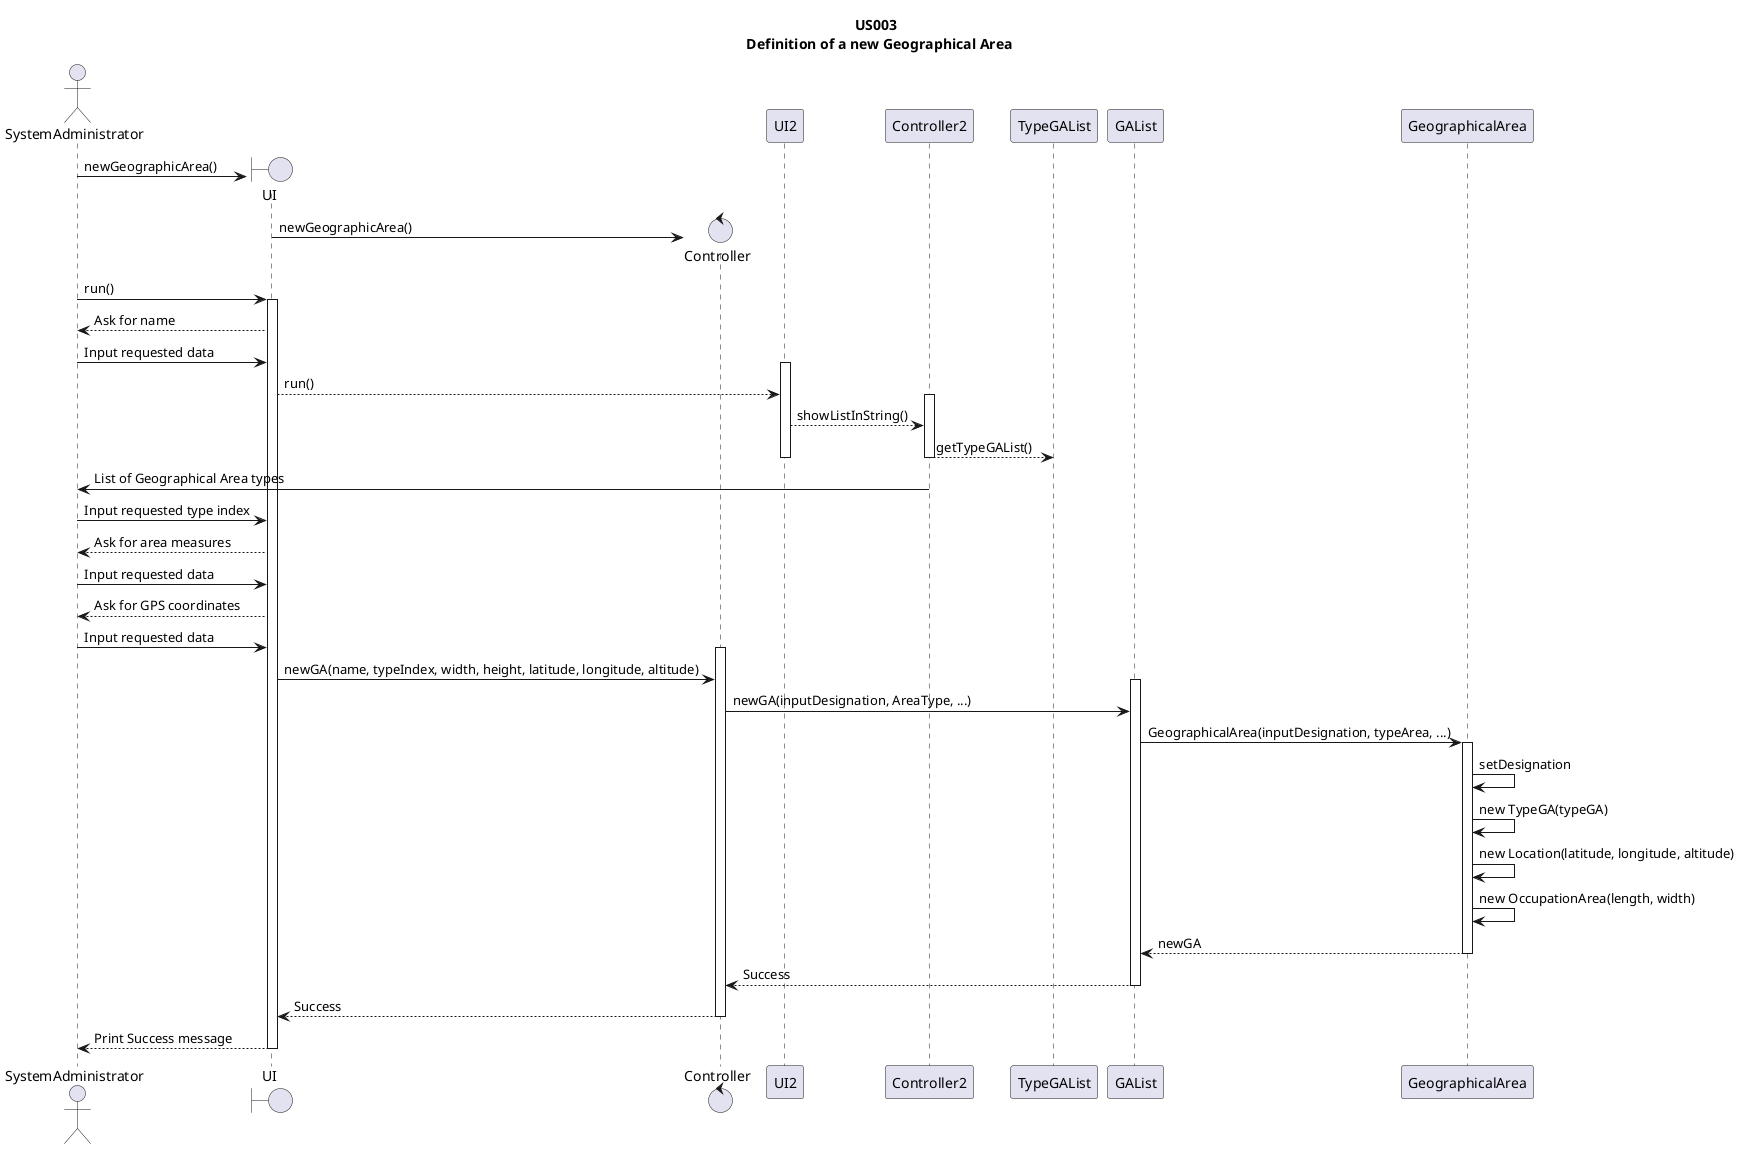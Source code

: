 @startuml
title US003 \n Definition of a new Geographical Area

actor SystemAdministrator order 1
participant UI2 order 4
participant Controller2 order 5
participant TypeGAList order 6
participant GAList order 7
participant GeographicalArea order 8

create boundary UI order 2
SystemAdministrator -> UI: newGeographicArea()

create control Controller order 3
UI -> Controller: newGeographicArea()

SystemAdministrator -> UI: run()
activate UI
UI --> SystemAdministrator: Ask for name
SystemAdministrator -> UI: Input requested data
activate UI2
UI --> UI2: run()
activate Controller2
UI2 --> Controller2: showListInString()
Controller2 --> TypeGAList: getTypeGAList()
deactivate Controller2
deactivate UI2
Controller2 -> SystemAdministrator: List of Geographical Area types
SystemAdministrator -> UI: Input requested type index
UI --> SystemAdministrator: Ask for area measures
SystemAdministrator -> UI: Input requested data
UI --> SystemAdministrator: Ask for GPS coordinates
SystemAdministrator -> UI: Input requested data
activate Controller
UI -> Controller: newGA(name, typeIndex, width, height, latitude, longitude, altitude)
activate GAList
Controller -> GAList: newGA(inputDesignation, AreaType, ...)
GAList -> GeographicalArea: GeographicalArea(inputDesignation, typeArea, ...)
activate GeographicalArea
GeographicalArea -> GeographicalArea: setDesignation
GeographicalArea -> GeographicalArea: new TypeGA(typeGA)
GeographicalArea -> GeographicalArea: new Location(latitude, longitude, altitude)
GeographicalArea -> GeographicalArea: new OccupationArea(length, width)
GeographicalArea --> GAList: newGA
deactivate GeographicalArea
GAList --> Controller: Success
deactivate GAList
Controller --> UI: Success
deactivate Controller
UI --> SystemAdministrator: Print Success message
deactivate UI
@enduml